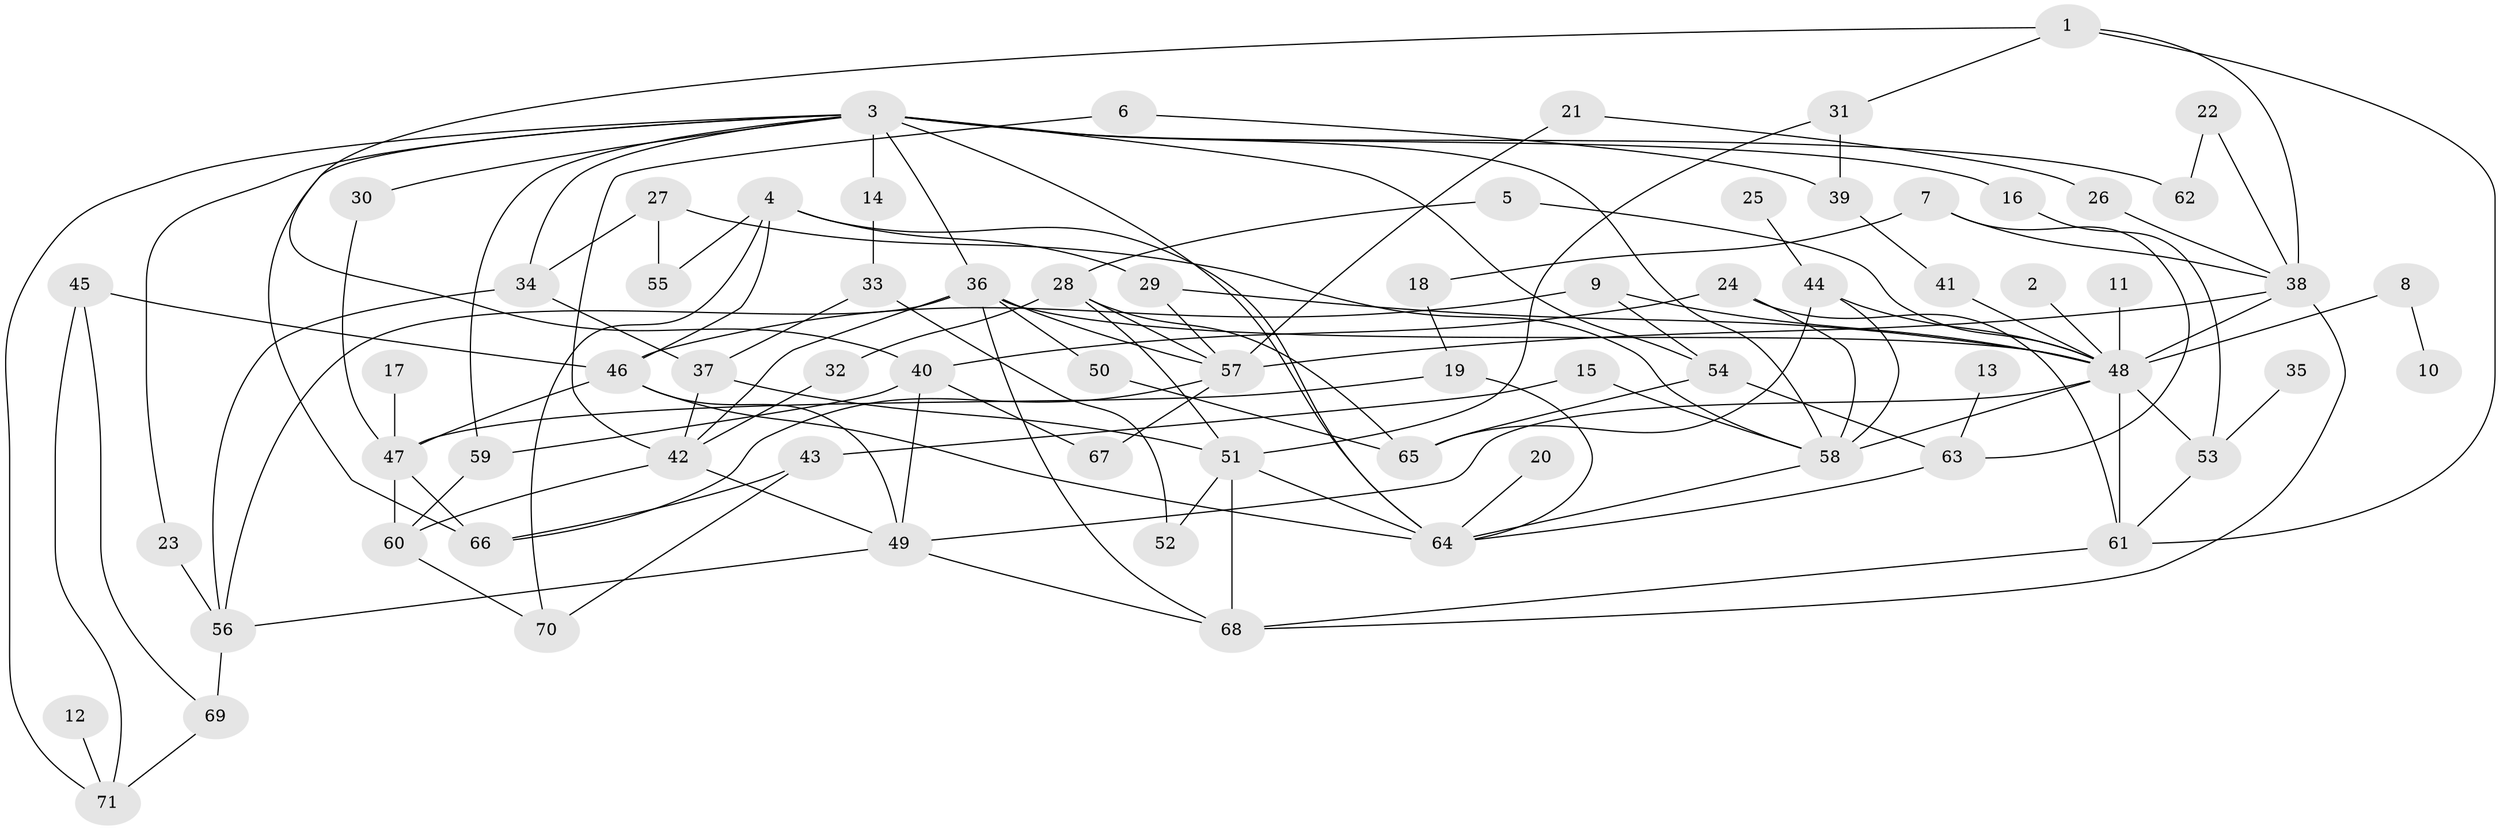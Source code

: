 // original degree distribution, {7: 0.028169014084507043, 4: 0.1056338028169014, 8: 0.007042253521126761, 5: 0.07042253521126761, 6: 0.04225352112676056, 3: 0.24647887323943662, 1: 0.176056338028169, 2: 0.323943661971831}
// Generated by graph-tools (version 1.1) at 2025/25/03/09/25 03:25:29]
// undirected, 71 vertices, 128 edges
graph export_dot {
graph [start="1"]
  node [color=gray90,style=filled];
  1;
  2;
  3;
  4;
  5;
  6;
  7;
  8;
  9;
  10;
  11;
  12;
  13;
  14;
  15;
  16;
  17;
  18;
  19;
  20;
  21;
  22;
  23;
  24;
  25;
  26;
  27;
  28;
  29;
  30;
  31;
  32;
  33;
  34;
  35;
  36;
  37;
  38;
  39;
  40;
  41;
  42;
  43;
  44;
  45;
  46;
  47;
  48;
  49;
  50;
  51;
  52;
  53;
  54;
  55;
  56;
  57;
  58;
  59;
  60;
  61;
  62;
  63;
  64;
  65;
  66;
  67;
  68;
  69;
  70;
  71;
  1 -- 31 [weight=1.0];
  1 -- 38 [weight=1.0];
  1 -- 40 [weight=1.0];
  1 -- 61 [weight=1.0];
  2 -- 48 [weight=1.0];
  3 -- 14 [weight=1.0];
  3 -- 16 [weight=1.0];
  3 -- 23 [weight=1.0];
  3 -- 30 [weight=1.0];
  3 -- 34 [weight=1.0];
  3 -- 36 [weight=1.0];
  3 -- 54 [weight=1.0];
  3 -- 58 [weight=1.0];
  3 -- 59 [weight=1.0];
  3 -- 62 [weight=1.0];
  3 -- 64 [weight=1.0];
  3 -- 66 [weight=1.0];
  3 -- 71 [weight=1.0];
  4 -- 29 [weight=1.0];
  4 -- 46 [weight=1.0];
  4 -- 55 [weight=1.0];
  4 -- 64 [weight=1.0];
  4 -- 70 [weight=1.0];
  5 -- 28 [weight=1.0];
  5 -- 48 [weight=1.0];
  6 -- 39 [weight=1.0];
  6 -- 42 [weight=1.0];
  7 -- 18 [weight=2.0];
  7 -- 38 [weight=1.0];
  7 -- 63 [weight=1.0];
  8 -- 10 [weight=1.0];
  8 -- 48 [weight=1.0];
  9 -- 46 [weight=1.0];
  9 -- 48 [weight=1.0];
  9 -- 54 [weight=1.0];
  11 -- 48 [weight=1.0];
  12 -- 71 [weight=1.0];
  13 -- 63 [weight=1.0];
  14 -- 33 [weight=1.0];
  15 -- 43 [weight=1.0];
  15 -- 58 [weight=1.0];
  16 -- 53 [weight=1.0];
  17 -- 47 [weight=1.0];
  18 -- 19 [weight=1.0];
  19 -- 47 [weight=1.0];
  19 -- 64 [weight=1.0];
  20 -- 64 [weight=1.0];
  21 -- 26 [weight=1.0];
  21 -- 57 [weight=1.0];
  22 -- 38 [weight=1.0];
  22 -- 62 [weight=1.0];
  23 -- 56 [weight=1.0];
  24 -- 40 [weight=1.0];
  24 -- 58 [weight=1.0];
  24 -- 61 [weight=1.0];
  25 -- 44 [weight=1.0];
  26 -- 38 [weight=1.0];
  27 -- 34 [weight=1.0];
  27 -- 55 [weight=1.0];
  27 -- 58 [weight=1.0];
  28 -- 32 [weight=1.0];
  28 -- 51 [weight=1.0];
  28 -- 57 [weight=1.0];
  28 -- 65 [weight=1.0];
  29 -- 48 [weight=1.0];
  29 -- 57 [weight=1.0];
  30 -- 47 [weight=1.0];
  31 -- 39 [weight=1.0];
  31 -- 51 [weight=1.0];
  32 -- 42 [weight=1.0];
  33 -- 37 [weight=1.0];
  33 -- 52 [weight=1.0];
  34 -- 37 [weight=1.0];
  34 -- 56 [weight=1.0];
  35 -- 53 [weight=1.0];
  36 -- 42 [weight=1.0];
  36 -- 48 [weight=1.0];
  36 -- 50 [weight=1.0];
  36 -- 56 [weight=1.0];
  36 -- 57 [weight=1.0];
  36 -- 68 [weight=1.0];
  37 -- 42 [weight=1.0];
  37 -- 51 [weight=1.0];
  38 -- 48 [weight=1.0];
  38 -- 57 [weight=1.0];
  38 -- 68 [weight=1.0];
  39 -- 41 [weight=1.0];
  40 -- 49 [weight=1.0];
  40 -- 59 [weight=1.0];
  40 -- 67 [weight=1.0];
  41 -- 48 [weight=1.0];
  42 -- 49 [weight=1.0];
  42 -- 60 [weight=1.0];
  43 -- 66 [weight=1.0];
  43 -- 70 [weight=1.0];
  44 -- 48 [weight=1.0];
  44 -- 58 [weight=1.0];
  44 -- 65 [weight=1.0];
  45 -- 46 [weight=1.0];
  45 -- 69 [weight=1.0];
  45 -- 71 [weight=1.0];
  46 -- 47 [weight=1.0];
  46 -- 49 [weight=1.0];
  46 -- 64 [weight=1.0];
  47 -- 60 [weight=1.0];
  47 -- 66 [weight=1.0];
  48 -- 49 [weight=1.0];
  48 -- 53 [weight=1.0];
  48 -- 58 [weight=1.0];
  48 -- 61 [weight=1.0];
  49 -- 56 [weight=1.0];
  49 -- 68 [weight=1.0];
  50 -- 65 [weight=1.0];
  51 -- 52 [weight=1.0];
  51 -- 64 [weight=1.0];
  51 -- 68 [weight=1.0];
  53 -- 61 [weight=1.0];
  54 -- 63 [weight=1.0];
  54 -- 65 [weight=1.0];
  56 -- 69 [weight=2.0];
  57 -- 66 [weight=1.0];
  57 -- 67 [weight=1.0];
  58 -- 64 [weight=1.0];
  59 -- 60 [weight=1.0];
  60 -- 70 [weight=1.0];
  61 -- 68 [weight=1.0];
  63 -- 64 [weight=1.0];
  69 -- 71 [weight=1.0];
}
